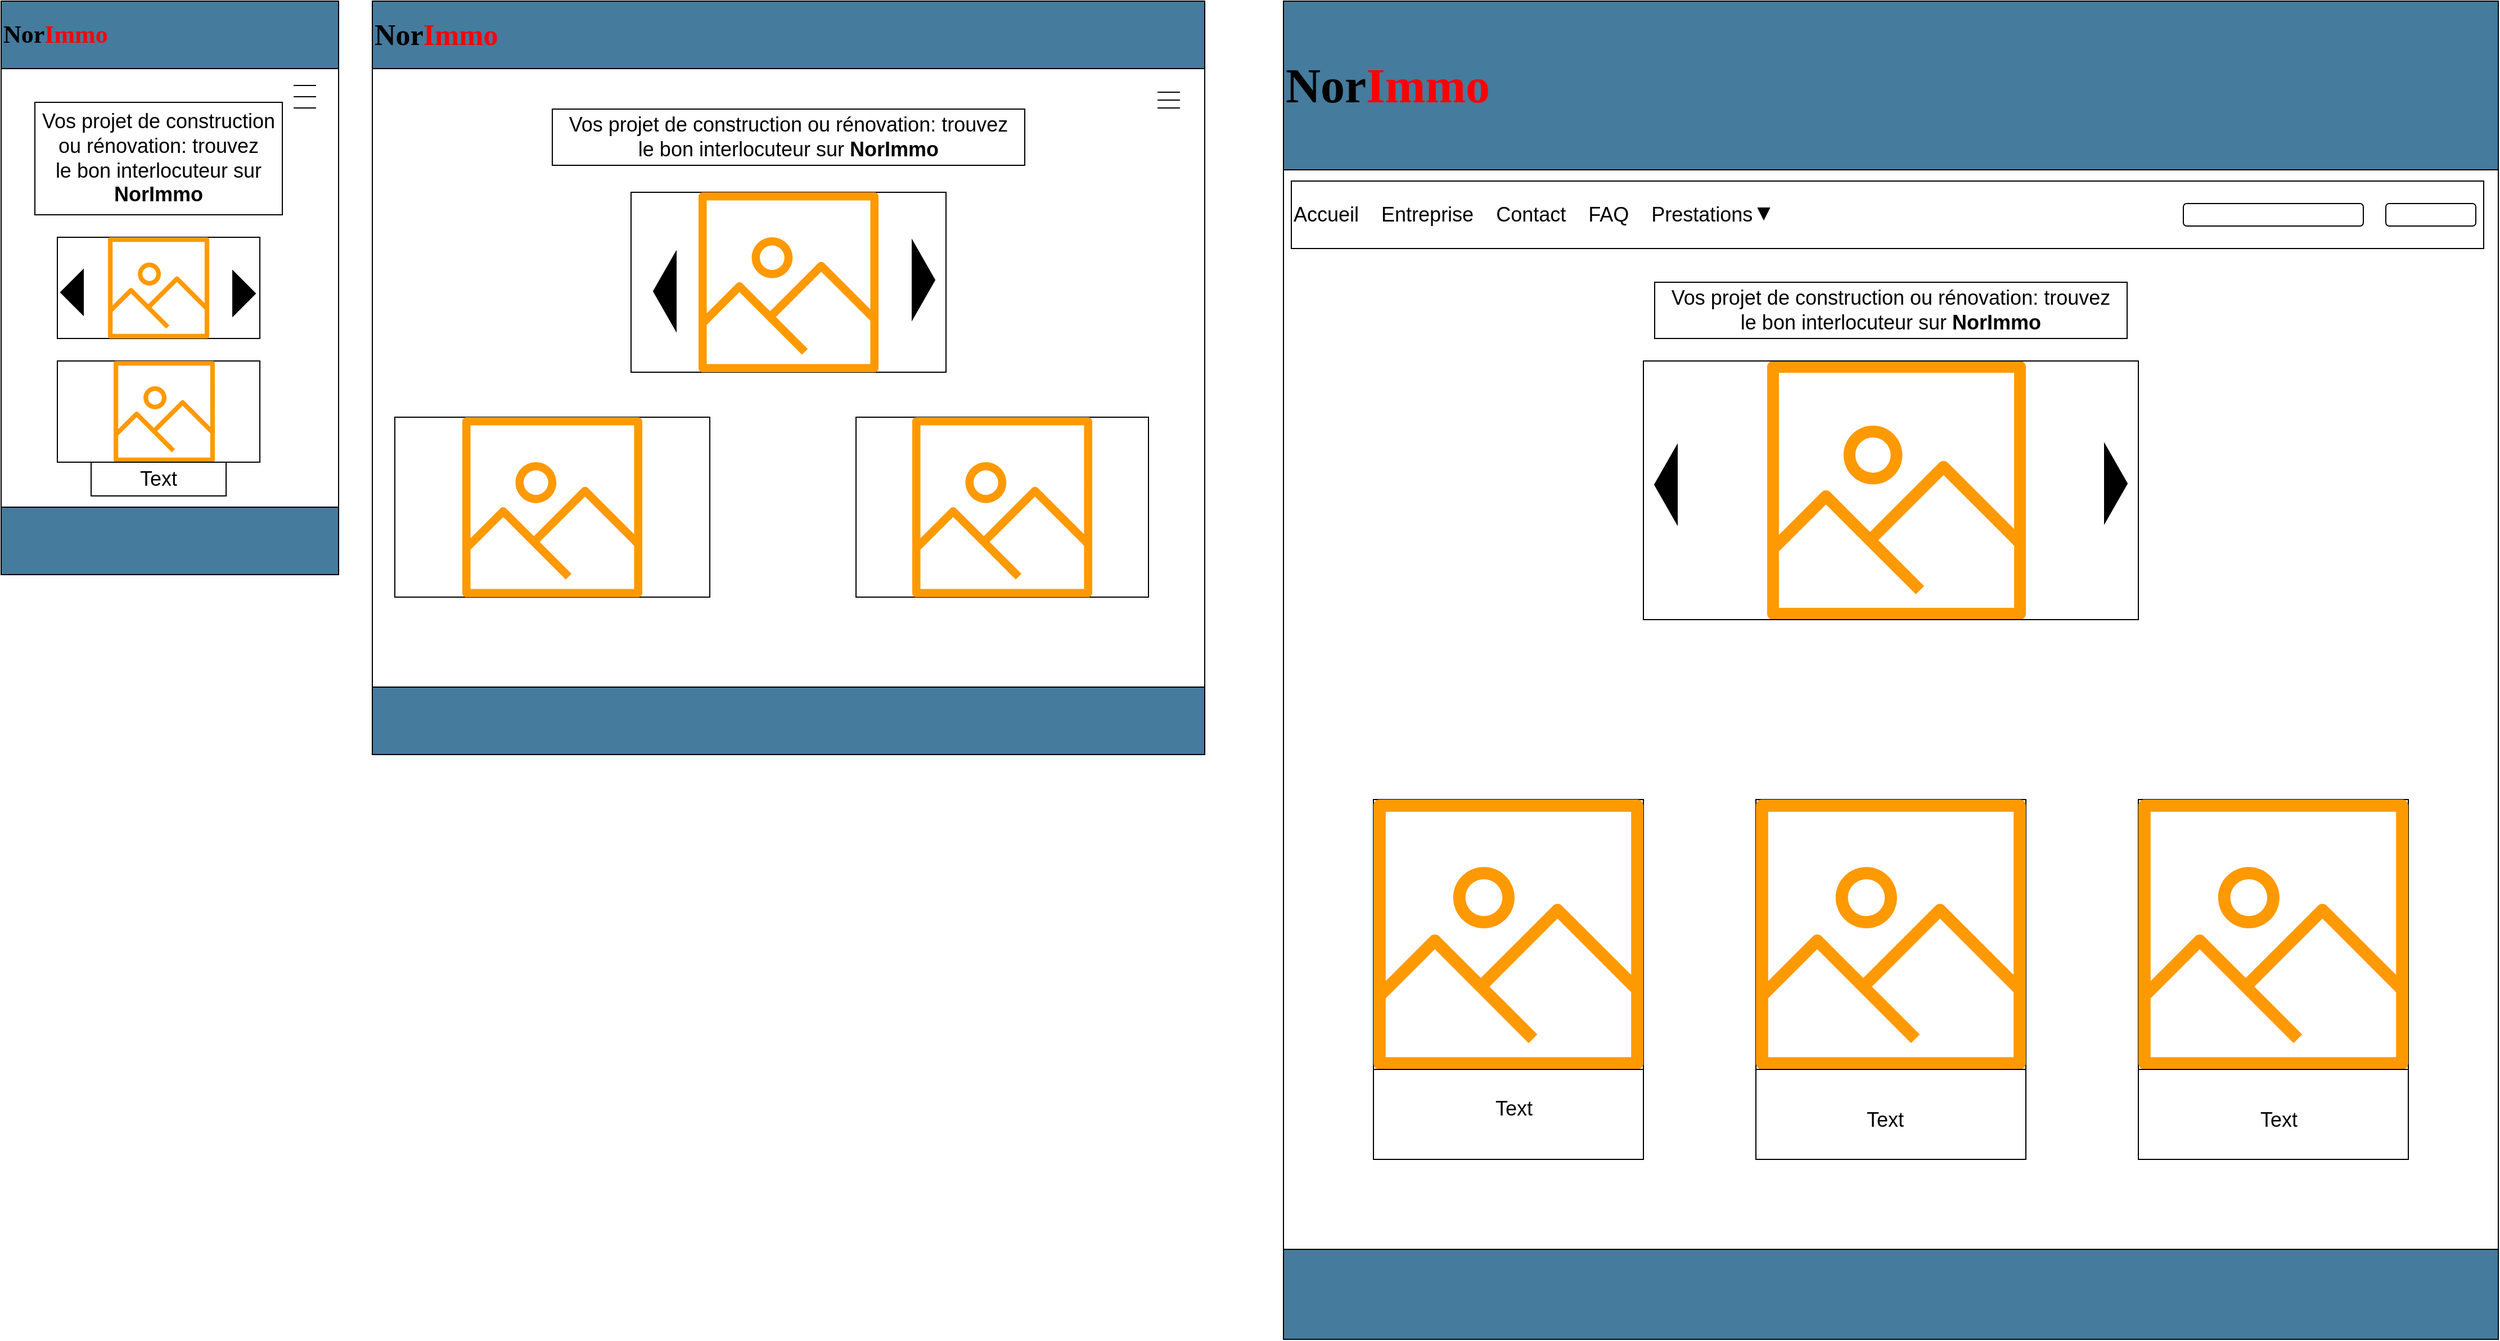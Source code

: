<mxfile version="15.4.0" type="device"><diagram id="3GZAUK_TtymvQOfDjJo4" name="Page-1"><mxGraphModel dx="917" dy="763" grid="1" gridSize="10" guides="0" tooltips="1" connect="0" arrows="0" fold="1" page="1" pageScale="1" pageWidth="300" pageHeight="3000" background="none" math="0" shadow="0"><root><mxCell id="0"/><mxCell id="1" parent="0"/><mxCell id="GURo47jVAXqou5byM0sJ-82" value="" style="rounded=0;whiteSpace=wrap;html=1;strokeWidth=1;fillColor=none;" parent="1" vertex="1"><mxGeometry x="300" y="10" width="300" height="510" as="geometry"/></mxCell><mxCell id="GURo47jVAXqou5byM0sJ-62" value="" style="line;strokeWidth=1;html=1;" parent="1" vertex="1"><mxGeometry x="560" y="100" width="20" height="10" as="geometry"/></mxCell><mxCell id="GURo47jVAXqou5byM0sJ-63" value="" style="line;strokeWidth=1;html=1;" parent="1" vertex="1"><mxGeometry x="560" y="80" width="20" height="10" as="geometry"/></mxCell><mxCell id="GURo47jVAXqou5byM0sJ-64" value="" style="line;strokeWidth=1;html=1;" parent="1" vertex="1"><mxGeometry x="560" y="90" width="20" height="10" as="geometry"/></mxCell><mxCell id="GURo47jVAXqou5byM0sJ-72" value="" style="rounded=0;whiteSpace=wrap;html=1;strokeWidth=1;fillColor=none;" parent="1" vertex="1"><mxGeometry x="350" y="220" width="180" height="90" as="geometry"/></mxCell><mxCell id="GURo47jVAXqou5byM0sJ-73" value="" style="rounded=0;whiteSpace=wrap;html=1;strokeWidth=1;fillColor=none;" parent="1" vertex="1"><mxGeometry x="350" y="330" width="180" height="90" as="geometry"/></mxCell><mxCell id="GURo47jVAXqou5byM0sJ-76" value="" style="sketch=0;outlineConnect=0;fontColor=#232F3E;gradientColor=none;fillColor=#FF9900;strokeColor=none;dashed=0;verticalLabelPosition=bottom;verticalAlign=top;align=center;html=1;fontSize=12;fontStyle=0;aspect=fixed;pointerEvents=1;shape=mxgraph.aws4.container_registry_image;" parent="1" vertex="1"><mxGeometry x="400" y="330" width="90" height="90" as="geometry"/></mxCell><mxCell id="GURo47jVAXqou5byM0sJ-77" value="" style="sketch=0;outlineConnect=0;fontColor=#232F3E;gradientColor=none;fillColor=#FF9900;strokeColor=none;dashed=0;verticalLabelPosition=bottom;verticalAlign=top;align=center;html=1;fontSize=12;fontStyle=0;aspect=fixed;pointerEvents=1;shape=mxgraph.aws4.container_registry_image;" parent="1" vertex="1"><mxGeometry x="395" y="220" width="90" height="90" as="geometry"/></mxCell><mxCell id="GURo47jVAXqou5byM0sJ-83" value="" style="rounded=0;whiteSpace=wrap;html=1;strokeWidth=1;fillColor=none;" parent="1" vertex="1"><mxGeometry x="630" y="10" width="740" height="670" as="geometry"/></mxCell><mxCell id="GURo47jVAXqou5byM0sJ-87" value="" style="line;strokeWidth=1;html=1;" parent="1" vertex="1"><mxGeometry x="1328" y="93" width="20" height="10" as="geometry"/></mxCell><mxCell id="GURo47jVAXqou5byM0sJ-88" value="" style="line;strokeWidth=1;html=1;" parent="1" vertex="1"><mxGeometry x="1328" y="100" width="20" height="10" as="geometry"/></mxCell><mxCell id="GURo47jVAXqou5byM0sJ-89" value="" style="line;strokeWidth=1;html=1;" parent="1" vertex="1"><mxGeometry x="1328" y="86" width="20" height="10" as="geometry"/></mxCell><mxCell id="GURo47jVAXqou5byM0sJ-97" value="" style="rounded=0;whiteSpace=wrap;html=1;strokeWidth=1;fillColor=none;" parent="1" vertex="1"><mxGeometry x="1060" y="380" width="260" height="160" as="geometry"/></mxCell><mxCell id="GURo47jVAXqou5byM0sJ-98" value="" style="rounded=0;whiteSpace=wrap;html=1;strokeWidth=1;fillColor=none;" parent="1" vertex="1"><mxGeometry x="860" y="180" width="280" height="160" as="geometry"/></mxCell><mxCell id="GURo47jVAXqou5byM0sJ-100" value="" style="rounded=0;whiteSpace=wrap;html=1;strokeWidth=1;fillColor=none;" parent="1" vertex="1"><mxGeometry x="650" y="380" width="280" height="160" as="geometry"/></mxCell><mxCell id="GURo47jVAXqou5byM0sJ-101" value="" style="sketch=0;outlineConnect=0;fontColor=#232F3E;gradientColor=none;fillColor=#FF9900;strokeColor=none;dashed=0;verticalLabelPosition=bottom;verticalAlign=top;align=center;html=1;fontSize=12;fontStyle=0;aspect=fixed;pointerEvents=1;shape=mxgraph.aws4.container_registry_image;" parent="1" vertex="1"><mxGeometry x="920" y="180" width="160" height="160" as="geometry"/></mxCell><mxCell id="GURo47jVAXqou5byM0sJ-102" value="" style="sketch=0;outlineConnect=0;fontColor=#232F3E;gradientColor=none;fillColor=#FF9900;strokeColor=none;dashed=0;verticalLabelPosition=bottom;verticalAlign=top;align=center;html=1;fontSize=12;fontStyle=0;aspect=fixed;pointerEvents=1;shape=mxgraph.aws4.container_registry_image;" parent="1" vertex="1"><mxGeometry x="1110" y="380" width="160" height="160" as="geometry"/></mxCell><mxCell id="GURo47jVAXqou5byM0sJ-103" value="" style="sketch=0;outlineConnect=0;fontColor=#232F3E;gradientColor=none;fillColor=#FF9900;strokeColor=none;dashed=0;verticalLabelPosition=bottom;verticalAlign=top;align=center;html=1;fontSize=12;fontStyle=0;aspect=fixed;pointerEvents=1;shape=mxgraph.aws4.container_registry_image;" parent="1" vertex="1"><mxGeometry x="710" y="380" width="160" height="160" as="geometry"/></mxCell><mxCell id="GURo47jVAXqou5byM0sJ-110" value="" style="rounded=0;whiteSpace=wrap;html=1;strokeWidth=1;fillColor=none;" parent="1" vertex="1"><mxGeometry x="1440" y="10" width="1080" height="1190" as="geometry"/></mxCell><mxCell id="GURo47jVAXqou5byM0sJ-112" value="&lt;font face=&quot;Share Tech Mono&quot; style=&quot;font-size: 43px&quot;&gt;&lt;b&gt;Nor&lt;font color=&quot;#ff0000&quot; style=&quot;font-size: 43px&quot;&gt;Immo&lt;/font&gt;&lt;/b&gt;&lt;/font&gt;" style="rounded=0;whiteSpace=wrap;html=1;fillColor=#457b9d;align=left;" parent="1" vertex="1"><mxGeometry x="1440" y="10" width="1080" height="150" as="geometry"/></mxCell><mxCell id="GURo47jVAXqou5byM0sJ-113" value="" style="sketch=0;outlineConnect=0;fontColor=#232F3E;gradientColor=none;fillColor=#FF9900;strokeColor=none;dashed=0;verticalLabelPosition=bottom;verticalAlign=top;align=center;html=1;fontSize=12;fontStyle=0;aspect=fixed;pointerEvents=1;shape=mxgraph.aws4.container_registry_image;" parent="1" vertex="1"><mxGeometry x="1870" y="330" width="230" height="230" as="geometry"/></mxCell><mxCell id="GURo47jVAXqou5byM0sJ-120" value="" style="rounded=1;whiteSpace=wrap;html=1;strokeWidth=1;fillColor=none;" parent="1" vertex="1"><mxGeometry x="2240" y="190" width="160" height="20" as="geometry"/></mxCell><mxCell id="GURo47jVAXqou5byM0sJ-121" value="" style="rounded=1;whiteSpace=wrap;html=1;strokeWidth=1;fillColor=none;" parent="1" vertex="1"><mxGeometry x="2420" y="190" width="80" height="20" as="geometry"/></mxCell><mxCell id="GURo47jVAXqou5byM0sJ-125" value="" style="rounded=0;whiteSpace=wrap;html=1;strokeWidth=1;fillColor=none;" parent="1" vertex="1"><mxGeometry x="1760" y="330" width="440" height="230" as="geometry"/></mxCell><mxCell id="Ya5f6E7WZ6jzLQr8lcAt-1" value="Accueil    Entreprise    Contact    FAQ    Prestations" style="rounded=0;whiteSpace=wrap;fillColor=none;align=left;fontSize=18;" vertex="1" parent="1"><mxGeometry x="1447" y="170" width="1060" height="60" as="geometry"/></mxCell><mxCell id="Ya5f6E7WZ6jzLQr8lcAt-2" value="" style="html=1;shadow=0;dashed=0;align=center;verticalAlign=middle;shape=mxgraph.arrows2.arrow;dy=0.6;dx=40;direction=south;notch=0;fontSize=18;fillColor=#000000;" vertex="1" parent="1"><mxGeometry x="1862" y="194" width="10" height="10" as="geometry"/></mxCell><mxCell id="Ya5f6E7WZ6jzLQr8lcAt-3" value="Vos projet de construction ou rénovation: trouvez&lt;br&gt;le bon interlocuteur sur &lt;b&gt;NorImmo&lt;/b&gt;" style="rounded=0;whiteSpace=wrap;html=1;fontSize=18;fillColor=none;" vertex="1" parent="1"><mxGeometry x="1770" y="260" width="420" height="50" as="geometry"/></mxCell><mxCell id="Ya5f6E7WZ6jzLQr8lcAt-4" value="" style="rounded=0;whiteSpace=wrap;html=1;fontSize=18;fillColor=none;" vertex="1" parent="1"><mxGeometry x="1520" y="720" width="240" height="240" as="geometry"/></mxCell><mxCell id="Ya5f6E7WZ6jzLQr8lcAt-5" value="" style="rounded=0;whiteSpace=wrap;html=1;fontSize=18;fillColor=none;" vertex="1" parent="1"><mxGeometry x="1860" y="720" width="240" height="240" as="geometry"/></mxCell><mxCell id="Ya5f6E7WZ6jzLQr8lcAt-6" value="" style="rounded=0;whiteSpace=wrap;html=1;fontSize=18;fillColor=none;" vertex="1" parent="1"><mxGeometry x="2200" y="720" width="240" height="240" as="geometry"/></mxCell><mxCell id="Ya5f6E7WZ6jzLQr8lcAt-7" value="" style="sketch=0;outlineConnect=0;fontColor=#232F3E;gradientColor=none;fillColor=#FF9900;strokeColor=none;dashed=0;verticalLabelPosition=bottom;verticalAlign=top;align=center;html=1;fontSize=12;fontStyle=0;aspect=fixed;pointerEvents=1;shape=mxgraph.aws4.container_registry_image;" vertex="1" parent="1"><mxGeometry x="1520" y="720" width="240" height="240" as="geometry"/></mxCell><mxCell id="Ya5f6E7WZ6jzLQr8lcAt-8" value="" style="sketch=0;outlineConnect=0;fontColor=#232F3E;gradientColor=none;fillColor=#FF9900;strokeColor=none;dashed=0;verticalLabelPosition=bottom;verticalAlign=top;align=center;html=1;fontSize=12;fontStyle=0;aspect=fixed;pointerEvents=1;shape=mxgraph.aws4.container_registry_image;" vertex="1" parent="1"><mxGeometry x="1860" y="720" width="240" height="240" as="geometry"/></mxCell><mxCell id="Ya5f6E7WZ6jzLQr8lcAt-9" value="" style="sketch=0;outlineConnect=0;fontColor=#232F3E;gradientColor=none;fillColor=#FF9900;strokeColor=none;dashed=0;verticalLabelPosition=bottom;verticalAlign=top;align=center;html=1;fontSize=12;fontStyle=0;aspect=fixed;pointerEvents=1;shape=mxgraph.aws4.container_registry_image;" vertex="1" parent="1"><mxGeometry x="2200" y="720" width="240" height="240" as="geometry"/></mxCell><mxCell id="Ya5f6E7WZ6jzLQr8lcAt-10" value="" style="rounded=0;whiteSpace=wrap;html=1;fontSize=18;fillColor=none;" vertex="1" parent="1"><mxGeometry x="1520" y="960" width="240" height="80" as="geometry"/></mxCell><mxCell id="Ya5f6E7WZ6jzLQr8lcAt-11" value="" style="rounded=0;whiteSpace=wrap;html=1;fontSize=18;fillColor=none;" vertex="1" parent="1"><mxGeometry x="1860" y="960" width="240" height="80" as="geometry"/></mxCell><mxCell id="Ya5f6E7WZ6jzLQr8lcAt-12" value="" style="rounded=0;whiteSpace=wrap;html=1;fontSize=18;fillColor=none;" vertex="1" parent="1"><mxGeometry x="2200" y="960" width="240" height="80" as="geometry"/></mxCell><mxCell id="Ya5f6E7WZ6jzLQr8lcAt-14" value="" style="rounded=0;whiteSpace=wrap;html=1;fillColor=#457b9d;" vertex="1" parent="1"><mxGeometry x="1440" y="1120" width="1080" height="80" as="geometry"/></mxCell><mxCell id="Ya5f6E7WZ6jzLQr8lcAt-15" value="" style="html=1;shadow=0;dashed=0;align=center;verticalAlign=middle;shape=mxgraph.arrows2.arrow;dy=0.6;dx=40;direction=east;notch=0;fontSize=18;fillColor=#000000;" vertex="1" parent="1"><mxGeometry x="2170" y="404" width="20" height="70" as="geometry"/></mxCell><mxCell id="Ya5f6E7WZ6jzLQr8lcAt-16" value="" style="html=1;shadow=0;dashed=0;align=center;verticalAlign=middle;shape=mxgraph.arrows2.arrow;dy=0.6;dx=40;direction=west;notch=0;fontSize=18;fillColor=#000000;" vertex="1" parent="1"><mxGeometry x="1770" y="405" width="20" height="70" as="geometry"/></mxCell><mxCell id="Ya5f6E7WZ6jzLQr8lcAt-17" value="Text" style="text;html=1;strokeColor=none;fillColor=none;align=center;verticalAlign=middle;whiteSpace=wrap;rounded=0;fontSize=18;" vertex="1" parent="1"><mxGeometry x="1530" y="970" width="230" height="50" as="geometry"/></mxCell><mxCell id="Ya5f6E7WZ6jzLQr8lcAt-18" value="Text" style="text;html=1;strokeColor=none;fillColor=none;align=center;verticalAlign=middle;whiteSpace=wrap;rounded=0;fontSize=18;" vertex="1" parent="1"><mxGeometry x="1860" y="980" width="230" height="50" as="geometry"/></mxCell><mxCell id="Ya5f6E7WZ6jzLQr8lcAt-19" value="Text" style="text;html=1;strokeColor=none;fillColor=none;align=center;verticalAlign=middle;whiteSpace=wrap;rounded=0;fontSize=18;" vertex="1" parent="1"><mxGeometry x="2210" y="980" width="230" height="50" as="geometry"/></mxCell><mxCell id="Ya5f6E7WZ6jzLQr8lcAt-20" value="&lt;font face=&quot;Share Tech Mono&quot; data-font-src=&quot;https://fonts.googleapis.com/css?family=Share+Tech+Mono&quot; style=&quot;font-size: 26px&quot;&gt;&lt;b&gt;Nor&lt;font color=&quot;#ff0000&quot; style=&quot;font-size: 26px&quot;&gt;Immo&lt;/font&gt;&lt;/b&gt;&lt;/font&gt;" style="rounded=0;whiteSpace=wrap;html=1;fillColor=#457b9d;align=left;" vertex="1" parent="1"><mxGeometry x="630" y="10" width="740" height="60" as="geometry"/></mxCell><mxCell id="Ya5f6E7WZ6jzLQr8lcAt-21" value="Vos projet de construction ou rénovation: trouvez&lt;br&gt;le bon interlocuteur sur &lt;b&gt;NorImmo&lt;/b&gt;" style="rounded=0;whiteSpace=wrap;html=1;fontSize=18;fillColor=none;" vertex="1" parent="1"><mxGeometry x="790" y="106" width="420" height="50" as="geometry"/></mxCell><mxCell id="Ya5f6E7WZ6jzLQr8lcAt-22" value="" style="html=1;shadow=0;dashed=0;align=center;verticalAlign=middle;shape=mxgraph.arrows2.arrow;dy=0.6;dx=40;direction=east;notch=0;fontSize=18;fillColor=#000000;" vertex="1" parent="1"><mxGeometry x="506" y="250" width="20" height="40" as="geometry"/></mxCell><mxCell id="Ya5f6E7WZ6jzLQr8lcAt-23" value="" style="html=1;shadow=0;dashed=0;align=center;verticalAlign=middle;shape=mxgraph.arrows2.arrow;dy=0.6;dx=40;direction=east;notch=0;fontSize=18;fillColor=#000000;" vertex="1" parent="1"><mxGeometry x="1110" y="223" width="20" height="70" as="geometry"/></mxCell><mxCell id="Ya5f6E7WZ6jzLQr8lcAt-24" value="" style="rounded=0;whiteSpace=wrap;html=1;fillColor=#457b9d;" vertex="1" parent="1"><mxGeometry x="630" y="620" width="740" height="60" as="geometry"/></mxCell><mxCell id="Ya5f6E7WZ6jzLQr8lcAt-25" value="&lt;font style=&quot;font-size: 22px&quot;&gt;N&lt;font style=&quot;font-size: 22px&quot;&gt;o&lt;/font&gt;&lt;font style=&quot;font-size: 22px&quot;&gt;r&lt;font color=&quot;#ff0000&quot; style=&quot;font-size: 22px&quot;&gt;Immo&lt;/font&gt;&lt;/font&gt;&lt;/font&gt;" style="rounded=0;whiteSpace=wrap;html=1;fillColor=#457b9d;fontStyle=1;fontFamily=Share Tech Mono;fontSource=https%3A%2F%2Ffonts.googleapis.com%2Fcss%3Ffamily%3DShare%2BTech%2BMono;align=left;" vertex="1" parent="1"><mxGeometry x="300" y="10" width="300" height="60" as="geometry"/></mxCell><mxCell id="Ya5f6E7WZ6jzLQr8lcAt-26" value="Vos projet de construction ou rénovation: trouvez&lt;br&gt;le bon interlocuteur sur &lt;b&gt;NorImmo&lt;/b&gt;" style="rounded=0;whiteSpace=wrap;html=1;fontSize=18;fillColor=none;" vertex="1" parent="1"><mxGeometry x="330" y="100" width="220" height="100" as="geometry"/></mxCell><mxCell id="Ya5f6E7WZ6jzLQr8lcAt-27" value="" style="html=1;shadow=0;dashed=0;align=center;verticalAlign=middle;shape=mxgraph.arrows2.arrow;dy=0.6;dx=40;direction=west;notch=0;fontSize=18;fillColor=#000000;" vertex="1" parent="1"><mxGeometry x="880" y="233" width="20" height="70" as="geometry"/></mxCell><mxCell id="Ya5f6E7WZ6jzLQr8lcAt-28" value="" style="html=1;shadow=0;dashed=0;align=center;verticalAlign=middle;shape=mxgraph.arrows2.arrow;dy=0.6;dx=40;direction=west;notch=0;fontSize=18;fillColor=#000000;" vertex="1" parent="1"><mxGeometry x="353" y="249" width="20" height="40" as="geometry"/></mxCell><mxCell id="Ya5f6E7WZ6jzLQr8lcAt-29" value="" style="rounded=0;whiteSpace=wrap;html=1;fontSize=18;fillColor=none;" vertex="1" parent="1"><mxGeometry x="380" y="420" width="120" height="30" as="geometry"/></mxCell><mxCell id="Ya5f6E7WZ6jzLQr8lcAt-30" value="Text" style="text;html=1;strokeColor=none;fillColor=none;align=center;verticalAlign=middle;whiteSpace=wrap;rounded=0;fontSize=18;" vertex="1" parent="1"><mxGeometry x="410" y="420" width="60" height="30" as="geometry"/></mxCell><mxCell id="Ya5f6E7WZ6jzLQr8lcAt-31" value="" style="rounded=0;whiteSpace=wrap;html=1;fillColor=#457b9d;" vertex="1" parent="1"><mxGeometry x="300" y="460" width="300" height="60" as="geometry"/></mxCell></root></mxGraphModel></diagram></mxfile>